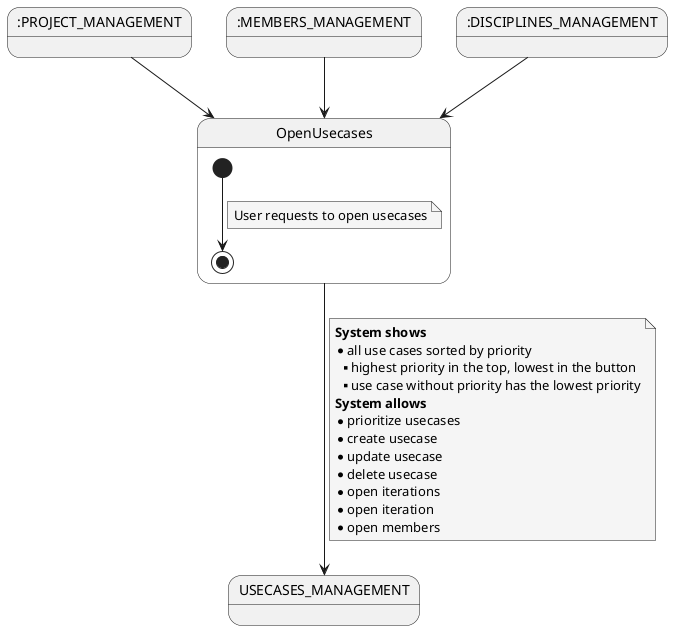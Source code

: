 @startuml
skinparam {
    NoteBackgroundColor #whiteSmoke
}

    state 0 as ":PROJECT_MANAGEMENT"
    state 2 as ":MEMBERS_MANAGEMENT"
    state 3 as ":DISCIPLINES_MANAGEMENT"

    0 --> OpenUsecases

    2 --> OpenUsecases


    3 --> OpenUsecases

state OpenUsecases{

    [*] --> [*]
        note on link
            User requests to open usecases
        end note
}

OpenUsecases --> USECASES_MANAGEMENT
    note on link
        <b>System shows</b>
        * all use cases sorted by priority
        ** highest priority in the top, lowest in the button
        ** use case without priority has the lowest priority
        <b>System allows</b>
        * prioritize usecases
        * create usecase
        * update usecase
        * delete usecase
        * open iterations
        * open iteration
        * open members
    end note

@enduml
